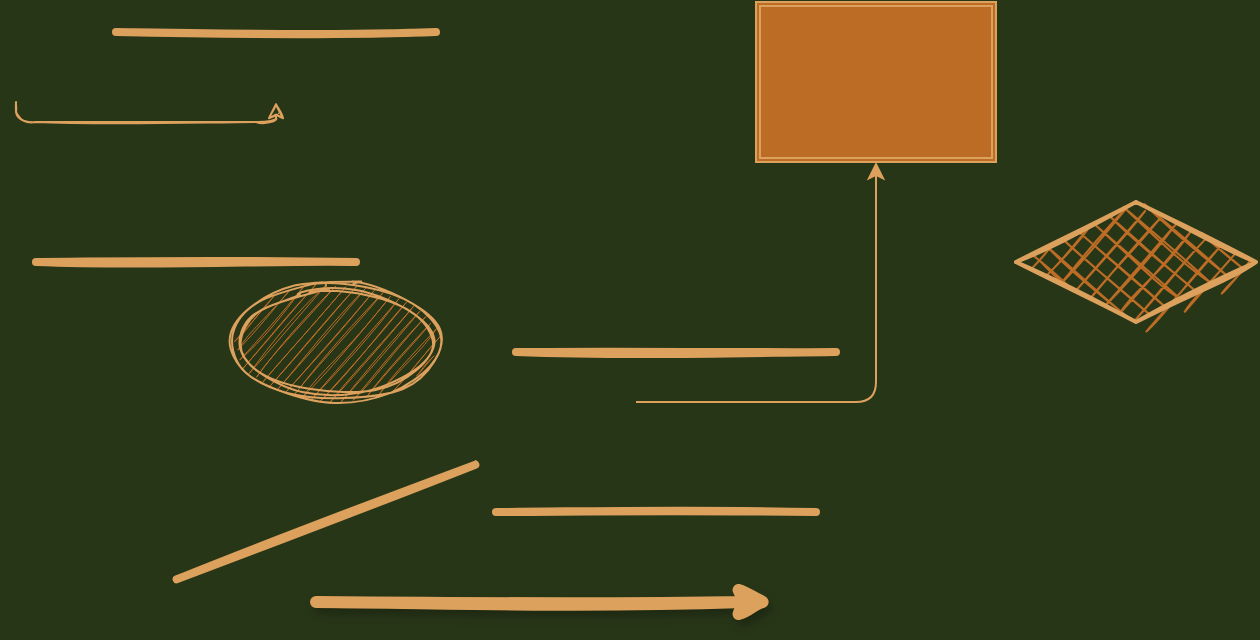<mxfile version="13.6.0" type="github">
  <diagram id="ucAfNTo71jFCrwDiezmG" name="第 1 页">
    <mxGraphModel dx="868" dy="482" grid="1" gridSize="10" guides="1" tooltips="1" connect="1" arrows="1" fold="1" page="1" pageScale="1" pageWidth="850" pageHeight="1100" background="#283618" math="0" shadow="0">
      <root>
        <mxCell id="0" />
        <mxCell id="1" parent="0" />
        <mxCell id="jGtEl7Uodk_wRAFe7Uy8-1" value="" style="edgeStyle=segmentEdgeStyle;endArrow=classic;html=1;strokeColor=#DDA15E;fontColor=#FEFAE0;labelBackgroundColor=#283618;" edge="1" parent="1" target="jGtEl7Uodk_wRAFe7Uy8-2">
          <mxGeometry width="50" height="50" relative="1" as="geometry">
            <mxPoint x="400" y="280" as="sourcePoint" />
            <mxPoint x="450" y="230" as="targetPoint" />
          </mxGeometry>
        </mxCell>
        <mxCell id="jGtEl7Uodk_wRAFe7Uy8-2" value="" style="shape=ext;double=1;rounded=0;whiteSpace=wrap;html=1;fillColor=#BC6C25;strokeColor=#DDA15E;fontColor=#FEFAE0;" vertex="1" parent="1">
          <mxGeometry x="460" y="80" width="120" height="80" as="geometry" />
        </mxCell>
        <mxCell id="jGtEl7Uodk_wRAFe7Uy8-3" value="" style="ellipse;shape=doubleEllipse;whiteSpace=wrap;html=1;shadow=0;sketch=1;fillColor=#BC6C25;strokeColor=#DDA15E;fontColor=#FEFAE0;" vertex="1" parent="1">
          <mxGeometry x="200" y="220" width="100" height="60" as="geometry" />
        </mxCell>
        <mxCell id="jGtEl7Uodk_wRAFe7Uy8-4" value="" style="line;strokeWidth=4;direction=south;html=1;perimeter=backbonePerimeter;points=[];outlineConnect=0;shadow=0;sketch=1;rotation=69;fillColor=#BC6C25;strokeColor=#DDA15E;fontColor=#FEFAE0;labelBackgroundColor=#283618;" vertex="1" parent="1">
          <mxGeometry x="240" y="260" width="10" height="160" as="geometry" />
        </mxCell>
        <mxCell id="jGtEl7Uodk_wRAFe7Uy8-5" value="" style="rhombus;whiteSpace=wrap;html=1;strokeWidth=2;fillWeight=-1;hachureGap=8;fillStyle=cross-hatch;fillColor=#BC6C25;sketch=1;shadow=0;strokeColor=#DDA15E;fontColor=#FEFAE0;" vertex="1" parent="1">
          <mxGeometry x="590" y="180" width="120" height="60" as="geometry" />
        </mxCell>
        <mxCell id="jGtEl7Uodk_wRAFe7Uy8-6" value="" style="line;strokeWidth=4;html=1;perimeter=backbonePerimeter;points=[];outlineConnect=0;shadow=0;sketch=1;fillColor=#BC6C25;strokeColor=#DDA15E;fontColor=#FEFAE0;labelBackgroundColor=#283618;" vertex="1" parent="1">
          <mxGeometry x="140" y="90" width="160" height="10" as="geometry" />
        </mxCell>
        <mxCell id="jGtEl7Uodk_wRAFe7Uy8-7" value="" style="edgeStyle=segmentEdgeStyle;endArrow=classic;html=1;sketch=1;strokeColor=#DDA15E;fontColor=#FEFAE0;labelBackgroundColor=#283618;" edge="1" parent="1">
          <mxGeometry width="50" height="50" relative="1" as="geometry">
            <mxPoint x="90" y="130" as="sourcePoint" />
            <mxPoint x="220" y="130" as="targetPoint" />
            <Array as="points">
              <mxPoint x="90" y="140" />
              <mxPoint x="220" y="140" />
            </Array>
          </mxGeometry>
        </mxCell>
        <mxCell id="jGtEl7Uodk_wRAFe7Uy8-8" value="" style="line;strokeWidth=4;html=1;perimeter=backbonePerimeter;points=[];outlineConnect=0;shadow=0;sketch=1;fillColor=#BC6C25;strokeColor=#DDA15E;fontColor=#FEFAE0;labelBackgroundColor=#283618;" vertex="1" parent="1">
          <mxGeometry x="100" y="205" width="160" height="10" as="geometry" />
        </mxCell>
        <mxCell id="jGtEl7Uodk_wRAFe7Uy8-9" value="" style="line;strokeWidth=4;html=1;perimeter=backbonePerimeter;points=[];outlineConnect=0;shadow=0;sketch=1;fillColor=#BC6C25;strokeColor=#DDA15E;fontColor=#FEFAE0;labelBackgroundColor=#283618;" vertex="1" parent="1">
          <mxGeometry x="340" y="250" width="160" height="10" as="geometry" />
        </mxCell>
        <mxCell id="jGtEl7Uodk_wRAFe7Uy8-10" value="" style="line;strokeWidth=4;html=1;perimeter=backbonePerimeter;points=[];outlineConnect=0;shadow=0;sketch=1;fillColor=#BC6C25;strokeColor=#DDA15E;fontColor=#FEFAE0;labelBackgroundColor=#283618;" vertex="1" parent="1">
          <mxGeometry x="330" y="330" width="160" height="10" as="geometry" />
        </mxCell>
        <mxCell id="jGtEl7Uodk_wRAFe7Uy8-11" value="" style="edgeStyle=segmentEdgeStyle;endArrow=classic;html=1;sketch=1;jumpStyle=arc;strokeWidth=6;shadow=1;strokeColor=#DDA15E;fontColor=#FEFAE0;labelBackgroundColor=#283618;" edge="1" parent="1">
          <mxGeometry width="50" height="50" relative="1" as="geometry">
            <mxPoint x="240" y="380" as="sourcePoint" />
            <mxPoint x="470" y="380" as="targetPoint" />
          </mxGeometry>
        </mxCell>
      </root>
    </mxGraphModel>
  </diagram>
</mxfile>
